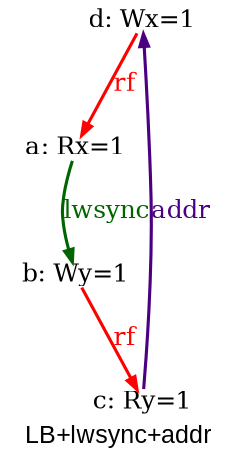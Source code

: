 digraph G {

fontname="Arial";

/* legend */
fontsize=12;
label="LB+lwsync+addr";


/* the unlocked events */
eiid0 [label="a: Rx=1", shape="none", fontsize=12, pos="1.000000,0.750000!", fixedsize="true", height="0.166667", width="0.666667"];
eiid1 [label="b: Wy=1", shape="none", fontsize=12, pos="1.000000,0.000000!", fixedsize="true", height="0.166667", width="0.666667"];
eiid2 [label="c: Ry=1", shape="none", fontsize=12, pos="2.000000,0.750000!", fixedsize="true", height="0.166667", width="0.666667"];
eiid3 [label="d: Wx=1", shape="none", fontsize=12, pos="2.000000,0.000000!", fixedsize="true", height="0.166667", width="0.666667"];

/* the intra_causality_data edges */


/* the intra_causality_control edges */

/* the poi edges */
/* the rfmap edges */
eiid3 -> eiid0 [label="rf", color="red", fontcolor="red", fontsize=12, penwidth="1.500000", arrowsize="0.600000"];
eiid1 -> eiid2 [label="rf", color="red", fontcolor="red", fontsize=12, penwidth="1.500000", arrowsize="0.600000"];


/* The viewed-before edges */
eiid3 -> eiid2 [label="addr", color="indigo", fontcolor="indigo", fontsize=12, penwidth="1.500000", arrowsize="0.600000", dir="back"];
eiid0 -> eiid1 [label="lwsync", color="darkgreen", fontcolor="darkgreen", fontsize=12, penwidth="1.500000", arrowsize="0.600000"];
}

